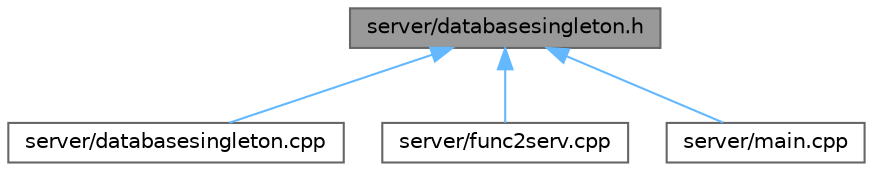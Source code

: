 digraph "server/databasesingleton.h"
{
 // LATEX_PDF_SIZE
  bgcolor="transparent";
  edge [fontname=Helvetica,fontsize=10,labelfontname=Helvetica,labelfontsize=10];
  node [fontname=Helvetica,fontsize=10,shape=box,height=0.2,width=0.4];
  Node1 [id="Node000001",label="server/databasesingleton.h",height=0.2,width=0.4,color="gray40", fillcolor="grey60", style="filled", fontcolor="black",tooltip=" "];
  Node1 -> Node2 [id="edge4_Node000001_Node000002",dir="back",color="steelblue1",style="solid",tooltip=" "];
  Node2 [id="Node000002",label="server/databasesingleton.cpp",height=0.2,width=0.4,color="grey40", fillcolor="white", style="filled",URL="$databasesingleton_8cpp.html",tooltip=" "];
  Node1 -> Node3 [id="edge5_Node000001_Node000003",dir="back",color="steelblue1",style="solid",tooltip=" "];
  Node3 [id="Node000003",label="server/func2serv.cpp",height=0.2,width=0.4,color="grey40", fillcolor="white", style="filled",URL="$func2serv_8cpp.html",tooltip=" "];
  Node1 -> Node4 [id="edge6_Node000001_Node000004",dir="back",color="steelblue1",style="solid",tooltip=" "];
  Node4 [id="Node000004",label="server/main.cpp",height=0.2,width=0.4,color="grey40", fillcolor="white", style="filled",URL="$server_2main_8cpp.html",tooltip=" "];
}
